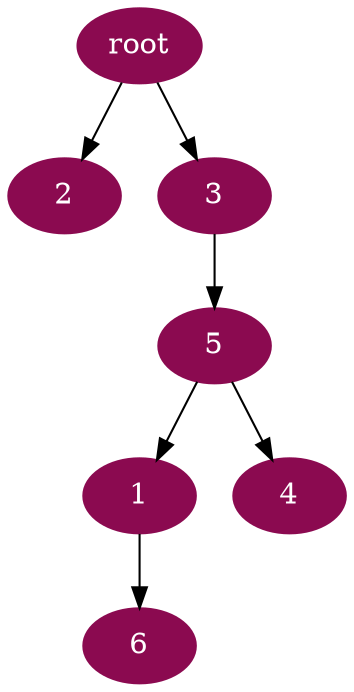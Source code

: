 digraph G {
node [color=deeppink4, style=filled, fontcolor=white];
5 -> 1;
"root" -> 2;
"root" -> 3;
5 -> 4;
3 -> 5;
1 -> 6;
}
